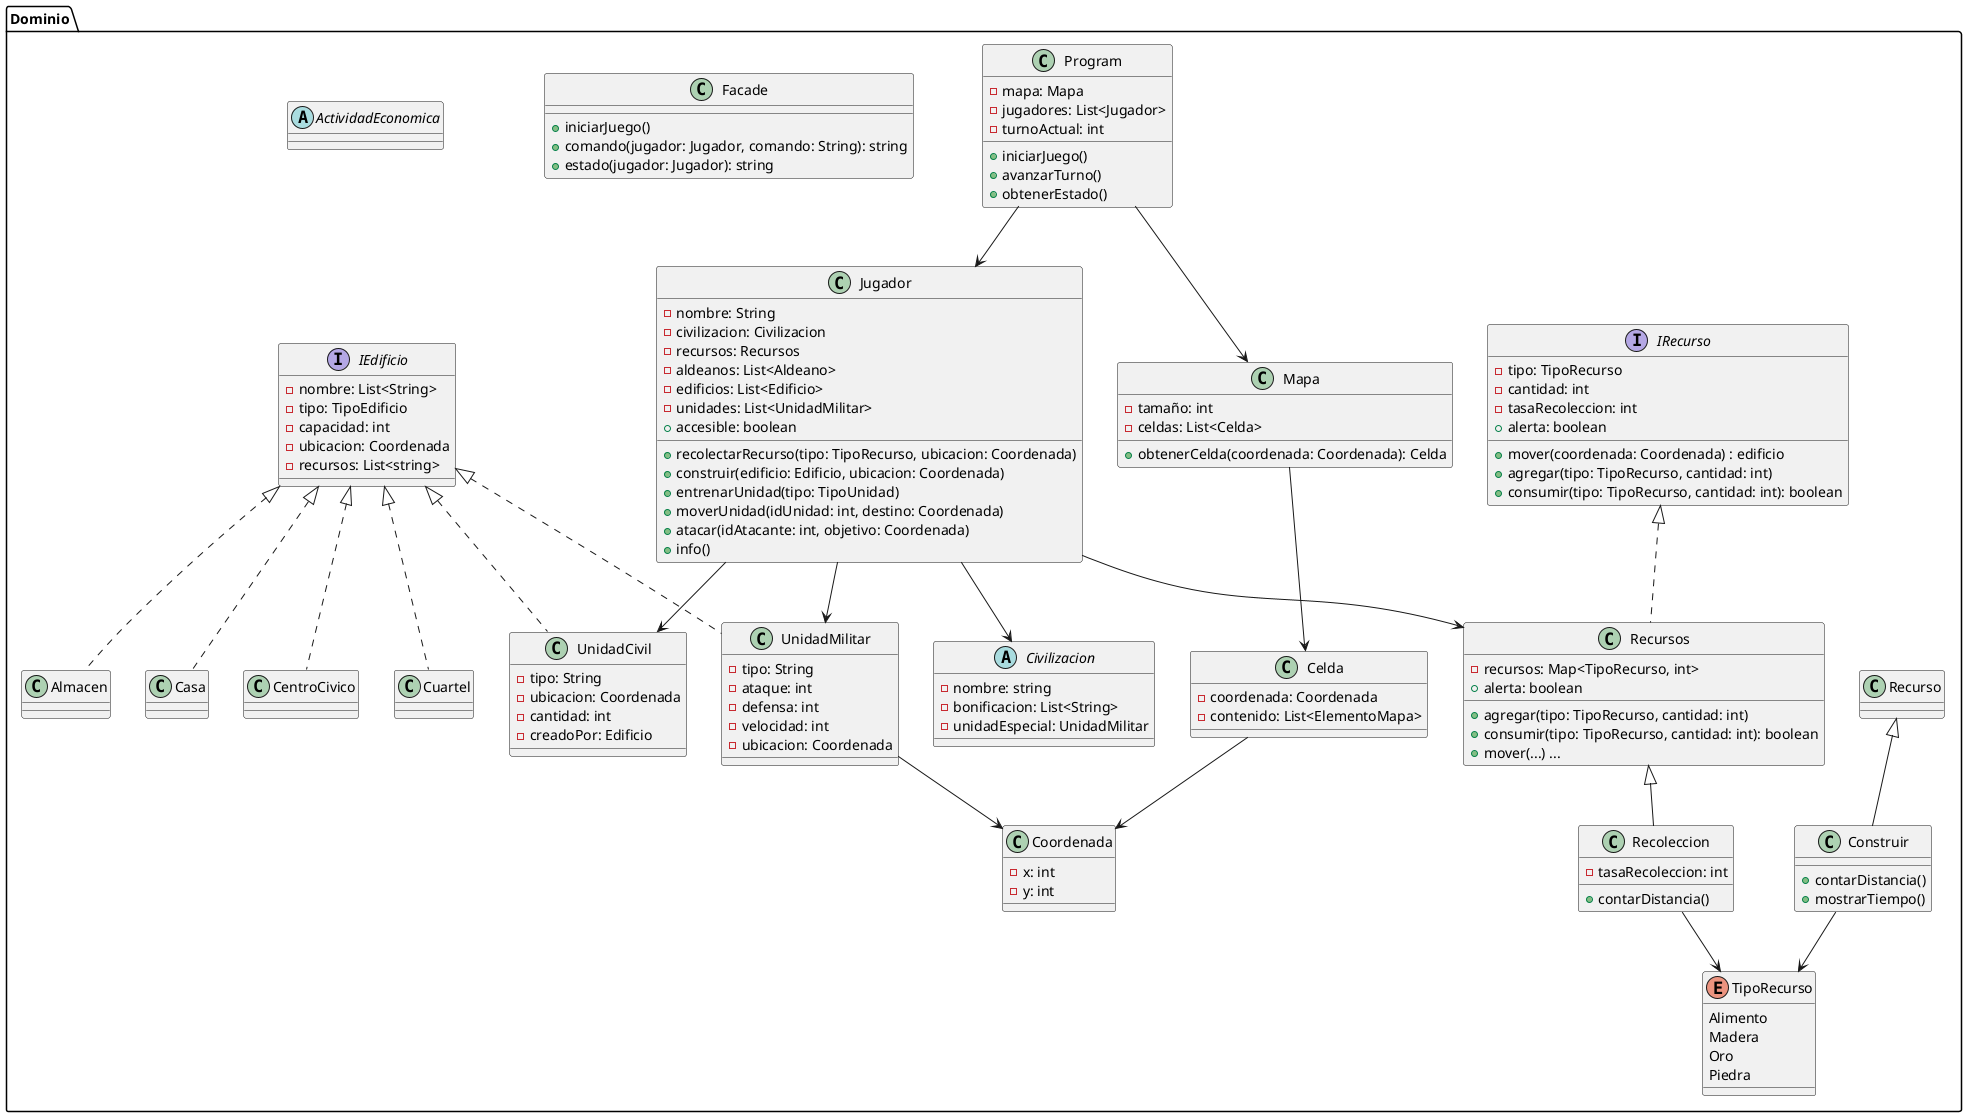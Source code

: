 @startuml PIIProyecto2025

' Paquete principal
package "Dominio" {
    
    class Program {
        - mapa: Mapa
        - jugadores: List<Jugador>
        - turnoActual: int
        + iniciarJuego()
        + avanzarTurno()
        + obtenerEstado()
    }
    
    class Facade {
    + iniciarJuego()
    + comando(jugador: Jugador, comando: String): string
    + estado(jugador: Jugador): string
    }

    class Jugador{
        - nombre: String
        - civilizacion: Civilizacion
        - recursos: Recursos
        - aldeanos: List<Aldeano>
        - edificios: List<Edificio>
        - unidades: List<UnidadMilitar>
        + recolectarRecurso(tipo: TipoRecurso, ubicacion: Coordenada)
        + construir(edificio: Edificio, ubicacion: Coordenada)
        + entrenarUnidad(tipo: TipoUnidad)
        + moverUnidad(idUnidad: int, destino: Coordenada)
        + atacar(idAtacante: int, objetivo: Coordenada)
        + accesible: boolean
        + info()
    }

    class Mapa {
        - tamaño: int
        - celdas: List<Celda>
        + obtenerCelda(coordenada: Coordenada): Celda
    }

    class Celda{
        - coordenada: Coordenada
        - contenido: List<ElementoMapa>
    }

    class Coordenada {
        - x: int
        - y: int
    }

    interface IRecurso {
        - tipo: TipoRecurso
        - cantidad: int
        - tasaRecoleccion: int
        + mover(coordenada: Coordenada) : edificio
        + agregar(tipo: TipoRecurso, cantidad: int)
        + consumir(tipo: TipoRecurso, cantidad: int): boolean
        + alerta: boolean 
        
    }

    enum TipoRecurso {
        Alimento
        Madera
        Oro 
        Piedra
    }
    
    abstract class Civilizacion{
        - nombre: string
        - bonificacion: List<String>
        - unidadEspecial: UnidadMilitar
    
    }
    
    interface IEdificio {
        - nombre: List<String>
        - tipo: TipoEdificio
        - capacidad: int
        - ubicacion: Coordenada
        - recursos: List<string>
    }
    
    class UnidadMilitar implements IEdificio{
        - tipo: String
        - ataque: int
        - defensa: int
        - velocidad: int
        - ubicacion: Coordenada
    }
    
    class Cuartel implements IEdificio{
    
    }
    
    class Almacen implements IEdificio{
    
    }
    
    class Casa implements IEdificio{
    }
    
    class CentroCivico implements IEdificio{
    
    }

    
    class UnidadCivil implements IEdificio {
        - tipo: String
        - ubicacion: Coordenada
        - cantidad: int
        - creadoPor: Edificio
    
    }
    
    class Recursos implements IRecurso {
        - recursos: Map<TipoRecurso, int>
        + agregar(tipo: TipoRecurso, cantidad: int)
        + consumir(tipo: TipoRecurso, cantidad: int): boolean
        + mover(...) ...
        + alerta: boolean
    }
    
    abstract ActividadEconomica{
      
    }
       
    class Construir extends Recurso{
    + contarDistancia()
    + mostrarTiempo()    
    }
    
    class Recoleccion extends Recursos{
    - tasaRecoleccion: int
    + contarDistancia()
    }
  
  Program --> Mapa
  Program --> Jugador
  Mapa --> Celda
  Jugador --> Civilizacion
  Jugador --> UnidadMilitar
  Jugador --> UnidadCivil
  Jugador --> Recursos
  Celda --> Coordenada
  UnidadMilitar --> Coordenada
  Construir --> TipoRecurso
  Recoleccion --> TipoRecurso 
}

@enduml
